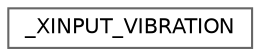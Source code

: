 digraph "Graphical Class Hierarchy"
{
 // LATEX_PDF_SIZE
  bgcolor="transparent";
  edge [fontname=Helvetica,fontsize=10,labelfontname=Helvetica,labelfontsize=10];
  node [fontname=Helvetica,fontsize=10,shape=box,height=0.2,width=0.4];
  rankdir="LR";
  Node0 [id="Node000000",label="_XINPUT_VIBRATION",height=0.2,width=0.4,color="grey40", fillcolor="white", style="filled",URL="$struct__XINPUT__VIBRATION.html",tooltip=" "];
}
